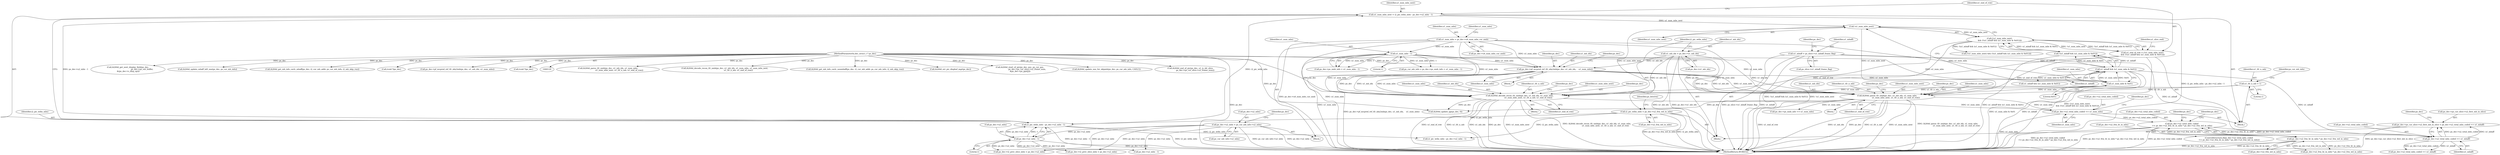 digraph "0_Android_a78887bcffbc2995cf9ed72e0697acf560875e9e_1@pointer" {
"1000834" [label="(Call,ps_dec->ps_cur_slice->u2_first_mb_in_slice = ps_dec->u2_total_mbs_coded << u1_mbaff)"];
"1000840" [label="(Call,ps_dec->u2_total_mbs_coded << u1_mbaff)"];
"1000701" [label="(Call,ps_dec->u2_total_mbs_coded\n >= ps_dec->u2_frm_ht_in_mbs * ps_dec->u2_frm_wd_in_mbs)"];
"1000685" [label="(Call,ps_dec->u2_total_mbs_coded += u1_num_mbs)"];
"1000678" [label="(Call,ih264d_decode_recon_tfr_nmb(ps_dec, u1_mb_idx, u1_num_mbs,\n                            u1_num_mbs_next, u1_tfr_n_mb, u1_end_of_row))"];
"1000617" [label="(Call,ps_dec->pf_mvpred_ref_tfr_nby2mb(ps_dec, u1_mb_idx,    u1_num_mbs))"];
"1000130" [label="(MethodParameterIn,dec_struct_t * ps_dec)"];
"1000141" [label="(Call,u1_mb_idx = ps_dec->u1_mb_idx)"];
"1000520" [label="(Call,u1_num_mbs = ps_dec->u4_num_mbs_cur_nmb)"];
"1000534" [label="(Call,u1_num_mbs - 1)"];
"1000645" [label="(Call,u1_num_mbs & 0x01)"];
"1000640" [label="(Call,!u1_num_mbs_next)"];
"1000628" [label="(Call,u1_num_mbs_next = i2_pic_wdin_mbs - ps_dec->u2_mbx - 1)"];
"1000630" [label="(Call,i2_pic_wdin_mbs - ps_dec->u2_mbx - 1)"];
"1000150" [label="(Call,i2_pic_wdin_mbs = ps_dec->u2_frm_wd_in_mbs)"];
"1000632" [label="(Call,ps_dec->u2_mbx - 1)"];
"1000571" [label="(Call,ps_dec->u2_mbx = ps_cur_mb_info->u2_mbx)"];
"1000651" [label="(Call,u1_tfr_n_mb = 1)"];
"1000637" [label="(Call,u1_end_of_row = (!u1_num_mbs_next)\n && (!(u1_mbaff && (u1_num_mbs & 0x01))))"];
"1000639" [label="(Call,(!u1_num_mbs_next)\n && (!(u1_mbaff && (u1_num_mbs & 0x01))))"];
"1000642" [label="(Call,!(u1_mbaff && (u1_num_mbs & 0x01)))"];
"1000643" [label="(Call,u1_mbaff && (u1_num_mbs & 0x01))"];
"1000189" [label="(Call,u1_mbaff = ps_slice->u1_mbaff_frame_flag)"];
"1000664" [label="(Call,ih264d_parse_tfr_nmb(ps_dec, u1_mb_idx, u1_num_mbs,\n                            u1_num_mbs_next, u1_tfr_n_mb, u1_end_of_row))"];
"1000705" [label="(Call,ps_dec->u2_frm_ht_in_mbs * ps_dec->u2_frm_wd_in_mbs)"];
"1000189" [label="(Call,u1_mbaff = ps_slice->u1_mbaff_frame_flag)"];
"1000519" [label="(Block,)"];
"1000667" [label="(Identifier,u1_num_mbs)"];
"1001341" [label="(Call,ps_dec->u2_frm_ht_in_mbs * ps_dec->u2_frm_wd_in_mbs)"];
"1000715" [label="(Identifier,ps_dec)"];
"1000681" [label="(Identifier,u1_num_mbs)"];
"1000834" [label="(Call,ps_dec->ps_cur_slice->u2_first_mb_in_slice = ps_dec->u2_total_mbs_coded << u1_mbaff)"];
"1000848" [label="(Identifier,ps_dec)"];
"1000526" [label="(Identifier,u1_num_mbs)"];
"1000680" [label="(Identifier,u1_mb_idx)"];
"1000686" [label="(Call,ps_dec->u2_total_mbs_coded)"];
"1000628" [label="(Call,u1_num_mbs_next = i2_pic_wdin_mbs - ps_dec->u2_mbx - 1)"];
"1000528" [label="(Call,ps_cur_mb_info = ps_dec->ps_nmb_info + u1_num_mbs - 1)"];
"1000191" [label="(Call,ps_slice->u1_mbaff_frame_flag)"];
"1000684" [label="(Identifier,u1_end_of_row)"];
"1000702" [label="(Call,ps_dec->u2_total_mbs_coded)"];
"1000632" [label="(Call,ps_dec->u2_mbx - 1)"];
"1001243" [label="(Call,ih264d_parse_tfr_nmb(ps_dec, u1_mb_idx, u1_num_mbs,\n                                     u1_num_mbs_next, u1_tfr_n_mb, u1_end_of_row))"];
"1000683" [label="(Identifier,u1_tfr_n_mb)"];
"1000705" [label="(Call,ps_dec->u2_frm_ht_in_mbs * ps_dec->u2_frm_wd_in_mbs)"];
"1000530" [label="(Call,ps_dec->ps_nmb_info + u1_num_mbs - 1)"];
"1000666" [label="(Identifier,u1_mb_idx)"];
"1000645" [label="(Call,u1_num_mbs & 0x01)"];
"1000620" [label="(Identifier,u1_num_mbs)"];
"1001257" [label="(Call,ih264d_decode_recon_tfr_nmb(ps_dec, u1_mb_idx, u1_num_mbs, u1_num_mbs_next,\n                                            u1_tfr_n_mb, u1_end_of_row))"];
"1001175" [label="(Call,ps_dec->u2_mbx - 1)"];
"1000136" [label="(Block,)"];
"1000630" [label="(Call,i2_pic_wdin_mbs - ps_dec->u2_mbx - 1)"];
"1001067" [label="(Call,ih264d_get_mb_info_cavlc_nonmbaff(ps_dec, i2_cur_mb_addr, ps_cur_mb_info, i2_mb_skip_run))"];
"1000205" [label="(Call,ih264d_err_pic_dispbuf_mgr(ps_dec))"];
"1000640" [label="(Call,!u1_num_mbs_next)"];
"1000603" [label="(Block,)"];
"1001173" [label="(Call,i2_pic_wdin_mbs - ps_dec->u2_mbx - 1)"];
"1000677" [label="(Block,)"];
"1000639" [label="(Call,(!u1_num_mbs_next)\n && (!(u1_mbaff && (u1_num_mbs & 0x01))))"];
"1000346" [label="(Call,ih264d_start_of_pic(ps_dec, poc, ps_cur_poc,\n                        ps_dec->ps_cur_slice->u2_frame_num,\n &ps_dec->ps_pps[j]))"];
"1000637" [label="(Call,u1_end_of_row = (!u1_num_mbs_next)\n && (!(u1_mbaff && (u1_num_mbs & 0x01))))"];
"1000623" [label="(Identifier,ps_dec)"];
"1000536" [label="(Literal,1)"];
"1000150" [label="(Call,i2_pic_wdin_mbs = ps_dec->u2_frm_wd_in_mbs)"];
"1000575" [label="(Call,ps_cur_mb_info->u2_mbx)"];
"1000687" [label="(Identifier,ps_dec)"];
"1000200" [label="(Identifier,ps_dec)"];
"1000159" [label="(Identifier,ps_bitstrm)"];
"1000636" [label="(Literal,1)"];
"1000618" [label="(Identifier,ps_dec)"];
"1000633" [label="(Call,ps_dec->u2_mbx)"];
"1000617" [label="(Call,ps_dec->pf_mvpred_ref_tfr_nby2mb(ps_dec, u1_mb_idx,    u1_num_mbs))"];
"1001132" [label="(Call,ih264d_update_nnz_for_skipmb(ps_dec, ps_cur_mb_info, CAVLC))"];
"1000535" [label="(Identifier,u1_num_mbs)"];
"1000642" [label="(Call,!(u1_mbaff && (u1_num_mbs & 0x01)))"];
"1000671" [label="(Call,ps_dec->ps_nmb_info += u1_num_mbs)"];
"1000682" [label="(Identifier,u1_num_mbs_next)"];
"1000669" [label="(Identifier,u1_tfr_n_mb)"];
"1000234" [label="(Call,ih264d_end_of_pic(ps_dec, u1_is_idr_slice,\n                ps_dec->ps_cur_slice->u2_frame_num))"];
"1000143" [label="(Call,ps_dec->u1_mb_idx)"];
"1000521" [label="(Identifier,u1_num_mbs)"];
"1000664" [label="(Call,ih264d_parse_tfr_nmb(ps_dec, u1_mb_idx, u1_num_mbs,\n                            u1_num_mbs_next, u1_tfr_n_mb, u1_end_of_row))"];
"1000130" [label="(MethodParameterIn,dec_struct_t * ps_dec)"];
"1000571" [label="(Call,ps_dec->u2_mbx = ps_cur_mb_info->u2_mbx)"];
"1000385" [label="(Call,ih264d_get_next_display_field(ps_dec,\n                                              ps_dec->ps_out_buffer,\n &(ps_dec->s_disp_op)))"];
"1000644" [label="(Identifier,u1_mbaff)"];
"1000142" [label="(Identifier,u1_mb_idx)"];
"1000580" [label="(Identifier,ps_dec)"];
"1000835" [label="(Call,ps_dec->ps_cur_slice->u2_first_mb_in_slice)"];
"1000685" [label="(Call,ps_dec->u2_total_mbs_coded += u1_num_mbs)"];
"1000663" [label="(Block,)"];
"1001322" [label="(Call,ps_dec->i2_prev_slice_mbx = ps_dec->u2_mbx)"];
"1000151" [label="(Identifier,i2_pic_wdin_mbs)"];
"1000722" [label="(Identifier,ps_dec)"];
"1000616" [label="(Block,)"];
"1000692" [label="(Identifier,ps_dec)"];
"1000631" [label="(Identifier,i2_pic_wdin_mbs)"];
"1000141" [label="(Call,u1_mb_idx = ps_dec->u1_mb_idx)"];
"1000840" [label="(Call,ps_dec->u2_total_mbs_coded << u1_mbaff)"];
"1000629" [label="(Identifier,u1_num_mbs_next)"];
"1000520" [label="(Call,u1_num_mbs = ps_dec->u4_num_mbs_cur_nmb)"];
"1000190" [label="(Identifier,u1_mbaff)"];
"1000701" [label="(Call,ps_dec->u2_total_mbs_coded\n >= ps_dec->u2_frm_ht_in_mbs * ps_dec->u2_frm_wd_in_mbs)"];
"1000724" [label="(Call,ps_dec->i2_prev_slice_mbx = ps_dec->u2_mbx)"];
"1000656" [label="(Identifier,ps_cur_mb_info)"];
"1001186" [label="(Call,u1_mbaff && (u1_num_mbs & 0x01))"];
"1000670" [label="(Identifier,u1_end_of_row)"];
"1001160" [label="(Call,ih264d_update_mbaff_left_nnz(ps_dec, ps_cur_mb_info))"];
"1001061" [label="(Call,ih264d_get_mb_info_cavlc_mbaff(ps_dec, i2_cur_mb_addr, ps_cur_mb_info, i2_mb_skip_run))"];
"1000673" [label="(Identifier,ps_dec)"];
"1000689" [label="(Identifier,u1_num_mbs)"];
"1000646" [label="(Identifier,u1_num_mbs)"];
"1000706" [label="(Call,ps_dec->u2_frm_ht_in_mbs)"];
"1000709" [label="(Call,ps_dec->u2_frm_wd_in_mbs)"];
"1000643" [label="(Call,u1_mbaff && (u1_num_mbs & 0x01))"];
"1000700" [label="(ControlStructure,if(ps_dec->u2_total_mbs_coded\n >= ps_dec->u2_frm_ht_in_mbs * ps_dec->u2_frm_wd_in_mbs))"];
"1000963" [label="(Call,ih264d_update_qp(ps_dec, 0))"];
"1000619" [label="(Identifier,u1_mb_idx)"];
"1000844" [label="(Identifier,u1_mbaff)"];
"1001356" [label="(MethodReturn,WORD32)"];
"1000641" [label="(Identifier,u1_num_mbs_next)"];
"1000638" [label="(Identifier,u1_end_of_row)"];
"1000652" [label="(Identifier,u1_tfr_n_mb)"];
"1000649" [label="(Identifier,u1_slice_end)"];
"1000647" [label="(Literal,0x01)"];
"1000440" [label="(Call,(void *)ps_dec)"];
"1000534" [label="(Call,u1_num_mbs - 1)"];
"1000651" [label="(Call,u1_tfr_n_mb = 1)"];
"1000668" [label="(Identifier,u1_num_mbs_next)"];
"1000880" [label="(Call,ps_dec->u2_total_mbs_coded << u1_mbaff)"];
"1000522" [label="(Call,ps_dec->u4_num_mbs_cur_nmb)"];
"1000152" [label="(Call,ps_dec->u2_frm_wd_in_mbs)"];
"1000679" [label="(Identifier,ps_dec)"];
"1001219" [label="(Call,ps_dec->pf_mvpred_ref_tfr_nby2mb(ps_dec, u1_mb_idx, u1_num_mbs))"];
"1000665" [label="(Identifier,ps_dec)"];
"1000678" [label="(Call,ih264d_decode_recon_tfr_nmb(ps_dec, u1_mb_idx, u1_num_mbs,\n                            u1_num_mbs_next, u1_tfr_n_mb, u1_end_of_row))"];
"1000841" [label="(Call,ps_dec->u2_total_mbs_coded)"];
"1000484" [label="(Call,(void *)ps_dec)"];
"1000572" [label="(Call,ps_dec->u2_mbx)"];
"1000653" [label="(Literal,1)"];
"1001182" [label="(Call,(!u1_num_mbs_next) && (!(u1_mbaff && (u1_num_mbs & 0x01))))"];
"1000834" -> "1000136"  [label="AST: "];
"1000834" -> "1000840"  [label="CFG: "];
"1000835" -> "1000834"  [label="AST: "];
"1000840" -> "1000834"  [label="AST: "];
"1000848" -> "1000834"  [label="CFG: "];
"1000834" -> "1001356"  [label="DDG: ps_dec->ps_cur_slice->u2_first_mb_in_slice"];
"1000840" -> "1000834"  [label="DDG: ps_dec->u2_total_mbs_coded"];
"1000840" -> "1000834"  [label="DDG: u1_mbaff"];
"1000840" -> "1000844"  [label="CFG: "];
"1000841" -> "1000840"  [label="AST: "];
"1000844" -> "1000840"  [label="AST: "];
"1000701" -> "1000840"  [label="DDG: ps_dec->u2_total_mbs_coded"];
"1000189" -> "1000840"  [label="DDG: u1_mbaff"];
"1000643" -> "1000840"  [label="DDG: u1_mbaff"];
"1000840" -> "1000880"  [label="DDG: ps_dec->u2_total_mbs_coded"];
"1000840" -> "1000880"  [label="DDG: u1_mbaff"];
"1000701" -> "1000700"  [label="AST: "];
"1000701" -> "1000705"  [label="CFG: "];
"1000702" -> "1000701"  [label="AST: "];
"1000705" -> "1000701"  [label="AST: "];
"1000715" -> "1000701"  [label="CFG: "];
"1000722" -> "1000701"  [label="CFG: "];
"1000701" -> "1001356"  [label="DDG: ps_dec->u2_total_mbs_coded\n >= ps_dec->u2_frm_ht_in_mbs * ps_dec->u2_frm_wd_in_mbs"];
"1000701" -> "1001356"  [label="DDG: ps_dec->u2_frm_ht_in_mbs * ps_dec->u2_frm_wd_in_mbs"];
"1000701" -> "1001356"  [label="DDG: ps_dec->u2_total_mbs_coded"];
"1000685" -> "1000701"  [label="DDG: ps_dec->u2_total_mbs_coded"];
"1000705" -> "1000701"  [label="DDG: ps_dec->u2_frm_ht_in_mbs"];
"1000705" -> "1000701"  [label="DDG: ps_dec->u2_frm_wd_in_mbs"];
"1000685" -> "1000603"  [label="AST: "];
"1000685" -> "1000689"  [label="CFG: "];
"1000686" -> "1000685"  [label="AST: "];
"1000689" -> "1000685"  [label="AST: "];
"1000692" -> "1000685"  [label="CFG: "];
"1000685" -> "1001356"  [label="DDG: u1_num_mbs"];
"1000678" -> "1000685"  [label="DDG: u1_num_mbs"];
"1000664" -> "1000685"  [label="DDG: u1_num_mbs"];
"1000678" -> "1000677"  [label="AST: "];
"1000678" -> "1000684"  [label="CFG: "];
"1000679" -> "1000678"  [label="AST: "];
"1000680" -> "1000678"  [label="AST: "];
"1000681" -> "1000678"  [label="AST: "];
"1000682" -> "1000678"  [label="AST: "];
"1000683" -> "1000678"  [label="AST: "];
"1000684" -> "1000678"  [label="AST: "];
"1000687" -> "1000678"  [label="CFG: "];
"1000678" -> "1001356"  [label="DDG: u1_num_mbs_next"];
"1000678" -> "1001356"  [label="DDG: ih264d_decode_recon_tfr_nmb(ps_dec, u1_mb_idx, u1_num_mbs,\n                            u1_num_mbs_next, u1_tfr_n_mb, u1_end_of_row)"];
"1000678" -> "1001356"  [label="DDG: u1_end_of_row"];
"1000678" -> "1001356"  [label="DDG: u1_tfr_n_mb"];
"1000678" -> "1001356"  [label="DDG: u1_mb_idx"];
"1000678" -> "1001356"  [label="DDG: ps_dec"];
"1000617" -> "1000678"  [label="DDG: ps_dec"];
"1000617" -> "1000678"  [label="DDG: u1_mb_idx"];
"1000617" -> "1000678"  [label="DDG: u1_num_mbs"];
"1000130" -> "1000678"  [label="DDG: ps_dec"];
"1000141" -> "1000678"  [label="DDG: u1_mb_idx"];
"1000645" -> "1000678"  [label="DDG: u1_num_mbs"];
"1000520" -> "1000678"  [label="DDG: u1_num_mbs"];
"1000534" -> "1000678"  [label="DDG: u1_num_mbs"];
"1000640" -> "1000678"  [label="DDG: u1_num_mbs_next"];
"1000651" -> "1000678"  [label="DDG: u1_tfr_n_mb"];
"1000637" -> "1000678"  [label="DDG: u1_end_of_row"];
"1000678" -> "1000963"  [label="DDG: ps_dec"];
"1000617" -> "1000616"  [label="AST: "];
"1000617" -> "1000620"  [label="CFG: "];
"1000618" -> "1000617"  [label="AST: "];
"1000619" -> "1000617"  [label="AST: "];
"1000620" -> "1000617"  [label="AST: "];
"1000623" -> "1000617"  [label="CFG: "];
"1000617" -> "1001356"  [label="DDG: ps_dec->pf_mvpred_ref_tfr_nby2mb(ps_dec, u1_mb_idx,    u1_num_mbs)"];
"1000130" -> "1000617"  [label="DDG: ps_dec"];
"1000141" -> "1000617"  [label="DDG: u1_mb_idx"];
"1000520" -> "1000617"  [label="DDG: u1_num_mbs"];
"1000534" -> "1000617"  [label="DDG: u1_num_mbs"];
"1000617" -> "1000645"  [label="DDG: u1_num_mbs"];
"1000617" -> "1000664"  [label="DDG: ps_dec"];
"1000617" -> "1000664"  [label="DDG: u1_mb_idx"];
"1000617" -> "1000664"  [label="DDG: u1_num_mbs"];
"1000130" -> "1000129"  [label="AST: "];
"1000130" -> "1001356"  [label="DDG: ps_dec"];
"1000130" -> "1000205"  [label="DDG: ps_dec"];
"1000130" -> "1000234"  [label="DDG: ps_dec"];
"1000130" -> "1000346"  [label="DDG: ps_dec"];
"1000130" -> "1000385"  [label="DDG: ps_dec"];
"1000130" -> "1000440"  [label="DDG: ps_dec"];
"1000130" -> "1000484"  [label="DDG: ps_dec"];
"1000130" -> "1000664"  [label="DDG: ps_dec"];
"1000130" -> "1000963"  [label="DDG: ps_dec"];
"1000130" -> "1001061"  [label="DDG: ps_dec"];
"1000130" -> "1001067"  [label="DDG: ps_dec"];
"1000130" -> "1001132"  [label="DDG: ps_dec"];
"1000130" -> "1001160"  [label="DDG: ps_dec"];
"1000130" -> "1001219"  [label="DDG: ps_dec"];
"1000130" -> "1001243"  [label="DDG: ps_dec"];
"1000130" -> "1001257"  [label="DDG: ps_dec"];
"1000141" -> "1000136"  [label="AST: "];
"1000141" -> "1000143"  [label="CFG: "];
"1000142" -> "1000141"  [label="AST: "];
"1000143" -> "1000141"  [label="AST: "];
"1000151" -> "1000141"  [label="CFG: "];
"1000141" -> "1001356"  [label="DDG: u1_mb_idx"];
"1000141" -> "1001356"  [label="DDG: ps_dec->u1_mb_idx"];
"1000141" -> "1000664"  [label="DDG: u1_mb_idx"];
"1000520" -> "1000519"  [label="AST: "];
"1000520" -> "1000522"  [label="CFG: "];
"1000521" -> "1000520"  [label="AST: "];
"1000522" -> "1000520"  [label="AST: "];
"1000526" -> "1000520"  [label="CFG: "];
"1000520" -> "1001356"  [label="DDG: ps_dec->u4_num_mbs_cur_nmb"];
"1000520" -> "1001356"  [label="DDG: u1_num_mbs"];
"1000520" -> "1000534"  [label="DDG: u1_num_mbs"];
"1000520" -> "1000645"  [label="DDG: u1_num_mbs"];
"1000520" -> "1000664"  [label="DDG: u1_num_mbs"];
"1000534" -> "1000530"  [label="AST: "];
"1000534" -> "1000536"  [label="CFG: "];
"1000535" -> "1000534"  [label="AST: "];
"1000536" -> "1000534"  [label="AST: "];
"1000530" -> "1000534"  [label="CFG: "];
"1000534" -> "1001356"  [label="DDG: u1_num_mbs"];
"1000534" -> "1000528"  [label="DDG: u1_num_mbs"];
"1000534" -> "1000528"  [label="DDG: 1"];
"1000534" -> "1000530"  [label="DDG: u1_num_mbs"];
"1000534" -> "1000530"  [label="DDG: 1"];
"1000534" -> "1000645"  [label="DDG: u1_num_mbs"];
"1000534" -> "1000664"  [label="DDG: u1_num_mbs"];
"1000645" -> "1000643"  [label="AST: "];
"1000645" -> "1000647"  [label="CFG: "];
"1000646" -> "1000645"  [label="AST: "];
"1000647" -> "1000645"  [label="AST: "];
"1000643" -> "1000645"  [label="CFG: "];
"1000645" -> "1000643"  [label="DDG: u1_num_mbs"];
"1000645" -> "1000643"  [label="DDG: 0x01"];
"1000645" -> "1000664"  [label="DDG: u1_num_mbs"];
"1000640" -> "1000639"  [label="AST: "];
"1000640" -> "1000641"  [label="CFG: "];
"1000641" -> "1000640"  [label="AST: "];
"1000644" -> "1000640"  [label="CFG: "];
"1000639" -> "1000640"  [label="CFG: "];
"1000640" -> "1000639"  [label="DDG: u1_num_mbs_next"];
"1000628" -> "1000640"  [label="DDG: u1_num_mbs_next"];
"1000640" -> "1000664"  [label="DDG: u1_num_mbs_next"];
"1000628" -> "1000603"  [label="AST: "];
"1000628" -> "1000630"  [label="CFG: "];
"1000629" -> "1000628"  [label="AST: "];
"1000630" -> "1000628"  [label="AST: "];
"1000638" -> "1000628"  [label="CFG: "];
"1000628" -> "1001356"  [label="DDG: i2_pic_wdin_mbs - ps_dec->u2_mbx - 1"];
"1000630" -> "1000628"  [label="DDG: i2_pic_wdin_mbs"];
"1000630" -> "1000628"  [label="DDG: ps_dec->u2_mbx - 1"];
"1000630" -> "1000632"  [label="CFG: "];
"1000631" -> "1000630"  [label="AST: "];
"1000632" -> "1000630"  [label="AST: "];
"1000630" -> "1001356"  [label="DDG: ps_dec->u2_mbx - 1"];
"1000630" -> "1001356"  [label="DDG: i2_pic_wdin_mbs"];
"1000150" -> "1000630"  [label="DDG: i2_pic_wdin_mbs"];
"1000632" -> "1000630"  [label="DDG: ps_dec->u2_mbx"];
"1000632" -> "1000630"  [label="DDG: 1"];
"1000630" -> "1001173"  [label="DDG: i2_pic_wdin_mbs"];
"1000150" -> "1000136"  [label="AST: "];
"1000150" -> "1000152"  [label="CFG: "];
"1000151" -> "1000150"  [label="AST: "];
"1000152" -> "1000150"  [label="AST: "];
"1000159" -> "1000150"  [label="CFG: "];
"1000150" -> "1001356"  [label="DDG: i2_pic_wdin_mbs"];
"1000150" -> "1001356"  [label="DDG: ps_dec->u2_frm_wd_in_mbs"];
"1000150" -> "1001173"  [label="DDG: i2_pic_wdin_mbs"];
"1000632" -> "1000636"  [label="CFG: "];
"1000633" -> "1000632"  [label="AST: "];
"1000636" -> "1000632"  [label="AST: "];
"1000632" -> "1001356"  [label="DDG: ps_dec->u2_mbx"];
"1000571" -> "1000632"  [label="DDG: ps_dec->u2_mbx"];
"1000632" -> "1000724"  [label="DDG: ps_dec->u2_mbx"];
"1000632" -> "1001175"  [label="DDG: ps_dec->u2_mbx"];
"1000632" -> "1001322"  [label="DDG: ps_dec->u2_mbx"];
"1000571" -> "1000519"  [label="AST: "];
"1000571" -> "1000575"  [label="CFG: "];
"1000572" -> "1000571"  [label="AST: "];
"1000575" -> "1000571"  [label="AST: "];
"1000580" -> "1000571"  [label="CFG: "];
"1000571" -> "1001356"  [label="DDG: ps_cur_mb_info->u2_mbx"];
"1000571" -> "1001356"  [label="DDG: ps_dec->u2_mbx"];
"1000571" -> "1000724"  [label="DDG: ps_dec->u2_mbx"];
"1000571" -> "1001175"  [label="DDG: ps_dec->u2_mbx"];
"1000571" -> "1001322"  [label="DDG: ps_dec->u2_mbx"];
"1000651" -> "1000603"  [label="AST: "];
"1000651" -> "1000653"  [label="CFG: "];
"1000652" -> "1000651"  [label="AST: "];
"1000653" -> "1000651"  [label="AST: "];
"1000656" -> "1000651"  [label="CFG: "];
"1000651" -> "1000664"  [label="DDG: u1_tfr_n_mb"];
"1000637" -> "1000603"  [label="AST: "];
"1000637" -> "1000639"  [label="CFG: "];
"1000638" -> "1000637"  [label="AST: "];
"1000639" -> "1000637"  [label="AST: "];
"1000649" -> "1000637"  [label="CFG: "];
"1000637" -> "1001356"  [label="DDG: (!u1_num_mbs_next)\n && (!(u1_mbaff && (u1_num_mbs & 0x01)))"];
"1000639" -> "1000637"  [label="DDG: !u1_num_mbs_next"];
"1000639" -> "1000637"  [label="DDG: !(u1_mbaff && (u1_num_mbs & 0x01))"];
"1000637" -> "1000664"  [label="DDG: u1_end_of_row"];
"1000639" -> "1000642"  [label="CFG: "];
"1000642" -> "1000639"  [label="AST: "];
"1000639" -> "1001356"  [label="DDG: !u1_num_mbs_next"];
"1000639" -> "1001356"  [label="DDG: !(u1_mbaff && (u1_num_mbs & 0x01))"];
"1000642" -> "1000639"  [label="DDG: u1_mbaff && (u1_num_mbs & 0x01)"];
"1000639" -> "1001182"  [label="DDG: !(u1_mbaff && (u1_num_mbs & 0x01))"];
"1000642" -> "1000643"  [label="CFG: "];
"1000643" -> "1000642"  [label="AST: "];
"1000642" -> "1001356"  [label="DDG: u1_mbaff && (u1_num_mbs & 0x01)"];
"1000643" -> "1000642"  [label="DDG: u1_mbaff"];
"1000643" -> "1000642"  [label="DDG: u1_num_mbs & 0x01"];
"1000643" -> "1000644"  [label="CFG: "];
"1000644" -> "1000643"  [label="AST: "];
"1000643" -> "1001356"  [label="DDG: u1_mbaff"];
"1000643" -> "1001356"  [label="DDG: u1_num_mbs & 0x01"];
"1000189" -> "1000643"  [label="DDG: u1_mbaff"];
"1000643" -> "1001186"  [label="DDG: u1_num_mbs & 0x01"];
"1000189" -> "1000136"  [label="AST: "];
"1000189" -> "1000191"  [label="CFG: "];
"1000190" -> "1000189"  [label="AST: "];
"1000191" -> "1000189"  [label="AST: "];
"1000200" -> "1000189"  [label="CFG: "];
"1000189" -> "1001356"  [label="DDG: u1_mbaff"];
"1000189" -> "1001356"  [label="DDG: ps_slice->u1_mbaff_frame_flag"];
"1000664" -> "1000663"  [label="AST: "];
"1000664" -> "1000670"  [label="CFG: "];
"1000665" -> "1000664"  [label="AST: "];
"1000666" -> "1000664"  [label="AST: "];
"1000667" -> "1000664"  [label="AST: "];
"1000668" -> "1000664"  [label="AST: "];
"1000669" -> "1000664"  [label="AST: "];
"1000670" -> "1000664"  [label="AST: "];
"1000673" -> "1000664"  [label="CFG: "];
"1000664" -> "1001356"  [label="DDG: u1_num_mbs_next"];
"1000664" -> "1001356"  [label="DDG: ih264d_parse_tfr_nmb(ps_dec, u1_mb_idx, u1_num_mbs,\n                            u1_num_mbs_next, u1_tfr_n_mb, u1_end_of_row)"];
"1000664" -> "1001356"  [label="DDG: u1_end_of_row"];
"1000664" -> "1001356"  [label="DDG: u1_mb_idx"];
"1000664" -> "1001356"  [label="DDG: ps_dec"];
"1000664" -> "1001356"  [label="DDG: u1_tfr_n_mb"];
"1000664" -> "1000671"  [label="DDG: u1_num_mbs"];
"1000664" -> "1000963"  [label="DDG: ps_dec"];
"1000705" -> "1000709"  [label="CFG: "];
"1000706" -> "1000705"  [label="AST: "];
"1000709" -> "1000705"  [label="AST: "];
"1000705" -> "1001356"  [label="DDG: ps_dec->u2_frm_wd_in_mbs"];
"1000705" -> "1001356"  [label="DDG: ps_dec->u2_frm_ht_in_mbs"];
"1000705" -> "1001341"  [label="DDG: ps_dec->u2_frm_ht_in_mbs"];
"1000705" -> "1001341"  [label="DDG: ps_dec->u2_frm_wd_in_mbs"];
}

